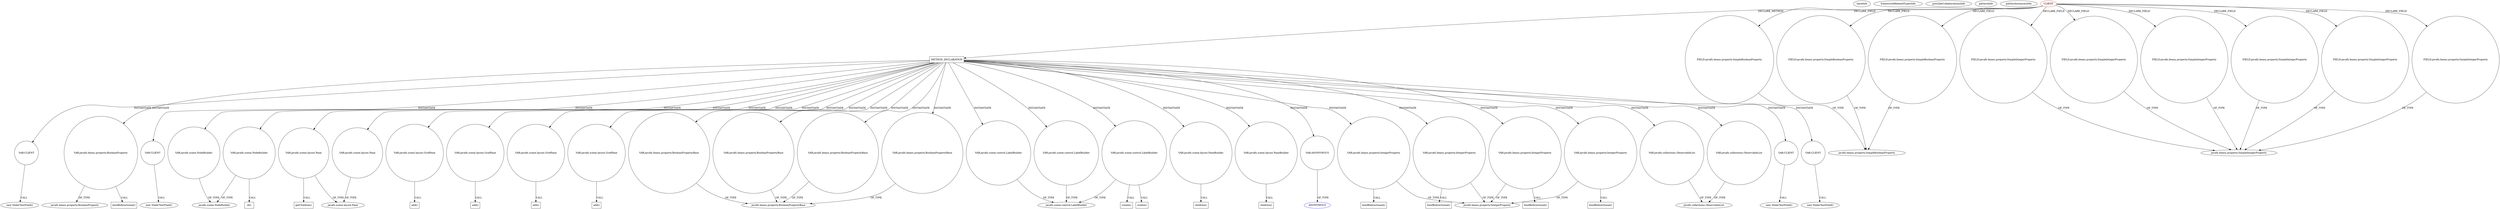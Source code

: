 digraph {
baseInfo[graphId=2583,category="pattern",isAnonymous=false,possibleRelation=false]
frameworkRelatedTypesInfo[]
possibleCollaborationsInfo[]
patternInfo[frequency=2.0,patternRootClient=0]
patternInstancesInfo[0="SaiPradeepDandem-javafx2-gradient-builder~/SaiPradeepDandem-javafx2-gradient-builder/javafx2-gradient-builder-master/src/main/java/com/javafx/gradientbuilder/application/RadialSettingsLayout.java~RadialSettingsLayout~1170",1="SaiPradeepDandem-javafx2-gradient-builder~/SaiPradeepDandem-javafx2-gradient-builder/javafx2-gradient-builder-master/src/main/java/com/javafx/gradientbuilder/application/LinearSettingsLayout.java~LinearSettingsLayout~1172"]
455[label="new SliderTextField()",vertexType="CONSTRUCTOR_CALL",isFrameworkType=false]
456[label="VAR:CLIENT",vertexType="VARIABLE_EXPRESION",isFrameworkType=false,shape=circle]
317[label="METHOD_DECLARATION",vertexType="CLIENT_METHOD_DECLARATION",isFrameworkType=false,shape=box]
0[label="CLIENT",vertexType="ROOT_CLIENT_CLASS_DECLARATION",isFrameworkType=false,color=red]
353[label="VAR:javafx.scene.NodeBuilder",vertexType="VARIABLE_EXPRESION",isFrameworkType=false,shape=circle]
338[label="VAR:javafx.scene.NodeBuilder",vertexType="VARIABLE_EXPRESION",isFrameworkType=false,shape=circle]
556[label="VAR:javafx.scene.layout.Pane",vertexType="VARIABLE_EXPRESION",isFrameworkType=false,shape=circle]
475[label="VAR:javafx.scene.layout.Pane",vertexType="VARIABLE_EXPRESION",isFrameworkType=false,shape=circle]
390[label="VAR:javafx.scene.layout.GridPane",vertexType="VARIABLE_EXPRESION",isFrameworkType=false,shape=circle]
584[label="VAR:javafx.scene.layout.GridPane",vertexType="VARIABLE_EXPRESION",isFrameworkType=false,shape=circle]
399[label="VAR:javafx.scene.layout.GridPane",vertexType="VARIABLE_EXPRESION",isFrameworkType=false,shape=circle]
393[label="VAR:javafx.scene.layout.GridPane",vertexType="VARIABLE_EXPRESION",isFrameworkType=false,shape=circle]
458[label="VAR:javafx.beans.property.BooleanPropertyBase",vertexType="VARIABLE_EXPRESION",isFrameworkType=false,shape=circle]
514[label="VAR:javafx.beans.property.BooleanPropertyBase",vertexType="VARIABLE_EXPRESION",isFrameworkType=false,shape=circle]
539[label="VAR:javafx.beans.property.BooleanPropertyBase",vertexType="VARIABLE_EXPRESION",isFrameworkType=false,shape=circle]
433[label="VAR:javafx.beans.property.BooleanPropertyBase",vertexType="VARIABLE_EXPRESION",isFrameworkType=false,shape=circle]
20[label="FIELD:javafx.beans.property.SimpleBooleanProperty",vertexType="FIELD_DECLARATION",isFrameworkType=false,shape=circle]
18[label="FIELD:javafx.beans.property.SimpleBooleanProperty",vertexType="FIELD_DECLARATION",isFrameworkType=false,shape=circle]
22[label="FIELD:javafx.beans.property.SimpleBooleanProperty",vertexType="FIELD_DECLARATION",isFrameworkType=false,shape=circle]
525[label="VAR:javafx.scene.control.LabelBuilder",vertexType="VARIABLE_EXPRESION",isFrameworkType=false,shape=circle]
426[label="VAR:javafx.scene.control.LabelBuilder",vertexType="VARIABLE_EXPRESION",isFrameworkType=false,shape=circle]
444[label="VAR:javafx.scene.control.LabelBuilder",vertexType="VARIABLE_EXPRESION",isFrameworkType=false,shape=circle]
585[label="add()",vertexType="INSIDE_CALL",isFrameworkType=false,shape=box]
391[label="add()",vertexType="INSIDE_CALL",isFrameworkType=false,shape=box]
400[label="add()",vertexType="INSIDE_CALL",isFrameworkType=false,shape=box]
394[label="add()",vertexType="INSIDE_CALL",isFrameworkType=false,shape=box]
573[label="VAR:javafx.scene.layout.PaneBuilder",vertexType="VARIABLE_EXPRESION",isFrameworkType=false,shape=circle]
574[label="children()",vertexType="INSIDE_CALL",isFrameworkType=false,shape=box]
562[label="VAR:javafx.scene.layout.PaneBuilder",vertexType="VARIABLE_EXPRESION",isFrameworkType=false,shape=circle]
563[label="children()",vertexType="INSIDE_CALL",isFrameworkType=false,shape=box]
387[label="VAR:ANONYMOUS",vertexType="VARIABLE_EXPRESION",isFrameworkType=false,shape=circle]
90[label="javafx.scene.NodeBuilder",vertexType="FRAMEWORK_CLASS_TYPE",isFrameworkType=false]
123[label="javafx.scene.layout.Pane",vertexType="FRAMEWORK_CLASS_TYPE",isFrameworkType=false]
354[label="id()",vertexType="INSIDE_CALL",isFrameworkType=false,shape=box]
466[label="VAR:javafx.beans.property.IntegerProperty",vertexType="VARIABLE_EXPRESION",isFrameworkType=false,shape=circle]
443[label="javafx.beans.property.IntegerProperty",vertexType="FRAMEWORK_CLASS_TYPE",isFrameworkType=false]
467[label="bindBidirectional()",vertexType="INSIDE_CALL",isFrameworkType=false,shape=box]
522[label="VAR:javafx.beans.property.IntegerProperty",vertexType="VARIABLE_EXPRESION",isFrameworkType=false,shape=circle]
523[label="bindBidirectional()",vertexType="INSIDE_CALL",isFrameworkType=false,shape=box]
547[label="VAR:javafx.beans.property.IntegerProperty",vertexType="VARIABLE_EXPRESION",isFrameworkType=false,shape=circle]
548[label="bindBidirectional()",vertexType="INSIDE_CALL",isFrameworkType=false,shape=box]
441[label="VAR:javafx.beans.property.IntegerProperty",vertexType="VARIABLE_EXPRESION",isFrameworkType=false,shape=circle]
442[label="bindBidirectional()",vertexType="INSIDE_CALL",isFrameworkType=false,shape=box]
472[label="VAR:javafx.collections.ObservableList",vertexType="VARIABLE_EXPRESION",isFrameworkType=false,shape=circle]
553[label="VAR:javafx.collections.ObservableList",vertexType="VARIABLE_EXPRESION",isFrameworkType=false,shape=circle]
40[label="FIELD:javafx.beans.property.SimpleIntegerProperty",vertexType="FIELD_DECLARATION",isFrameworkType=false,shape=circle]
38[label="FIELD:javafx.beans.property.SimpleIntegerProperty",vertexType="FIELD_DECLARATION",isFrameworkType=false,shape=circle]
10[label="FIELD:javafx.beans.property.SimpleIntegerProperty",vertexType="FIELD_DECLARATION",isFrameworkType=false,shape=circle]
14[label="FIELD:javafx.beans.property.SimpleIntegerProperty",vertexType="FIELD_DECLARATION",isFrameworkType=false,shape=circle]
12[label="FIELD:javafx.beans.property.SimpleIntegerProperty",vertexType="FIELD_DECLARATION",isFrameworkType=false,shape=circle]
8[label="FIELD:javafx.beans.property.SimpleIntegerProperty",vertexType="FIELD_DECLARATION",isFrameworkType=false,shape=circle]
147[label="javafx.beans.property.BooleanPropertyBase",vertexType="FRAMEWORK_CLASS_TYPE",isFrameworkType=false]
19[label="javafx.beans.property.SimpleBooleanProperty",vertexType="FRAMEWORK_CLASS_TYPE",isFrameworkType=false]
388[label="ANONYMOUS",vertexType="REFERENCE_ANONYMOUS_DECLARATION",isFrameworkType=false,color=blue]
87[label="javafx.scene.control.LabelBuilder",vertexType="FRAMEWORK_CLASS_TYPE",isFrameworkType=false]
430[label="VAR:CLIENT",vertexType="VARIABLE_EXPRESION",isFrameworkType=false,shape=circle]
512[label="VAR:CLIENT",vertexType="VARIABLE_EXPRESION",isFrameworkType=false,shape=circle]
537[label="VAR:CLIENT",vertexType="VARIABLE_EXPRESION",isFrameworkType=false,shape=circle]
120[label="javafx.collections.ObservableList",vertexType="FRAMEWORK_INTERFACE_TYPE",isFrameworkType=false]
9[label="javafx.beans.property.SimpleIntegerProperty",vertexType="FRAMEWORK_CLASS_TYPE",isFrameworkType=false]
536[label="new SliderTextField()",vertexType="CONSTRUCTOR_CALL",isFrameworkType=false]
429[label="new SliderTextField()",vertexType="CONSTRUCTOR_CALL",isFrameworkType=false]
511[label="new SliderTextField()",vertexType="CONSTRUCTOR_CALL",isFrameworkType=false]
535[label="create()",vertexType="INSIDE_CALL",isFrameworkType=false,shape=box]
321[label="VAR:javafx.beans.property.BooleanProperty",vertexType="VARIABLE_EXPRESION",isFrameworkType=false,shape=circle]
322[label="bindBidirectional()",vertexType="INSIDE_CALL",isFrameworkType=false,shape=box]
175[label="javafx.beans.property.BooleanProperty",vertexType="FRAMEWORK_CLASS_TYPE",isFrameworkType=false]
510[label="create()",vertexType="INSIDE_CALL",isFrameworkType=false,shape=box]
476[label="getChildren()",vertexType="INSIDE_CALL",isFrameworkType=false,shape=box]
0->14[label="DECLARE_FIELD"]
514->147[label="OF_TYPE"]
0->22[label="DECLARE_FIELD"]
547->443[label="OF_TYPE"]
317->522[label="INSTANTIATE"]
317->466[label="INSTANTIATE"]
22->19[label="OF_TYPE"]
441->443[label="OF_TYPE"]
321->175[label="OF_TYPE"]
393->394[label="CALL"]
390->391[label="CALL"]
317->537[label="INSTANTIATE"]
537->536[label="CALL"]
522->523[label="CALL"]
317->441[label="INSTANTIATE"]
317->458[label="INSTANTIATE"]
317->426[label="INSTANTIATE"]
317->393[label="INSTANTIATE"]
38->9[label="OF_TYPE"]
10->9[label="OF_TYPE"]
0->20[label="DECLARE_FIELD"]
426->535[label="CALL"]
317->475[label="INSTANTIATE"]
472->120[label="OF_TYPE"]
0->317[label="DECLARE_METHOD"]
475->476[label="CALL"]
444->87[label="OF_TYPE"]
573->574[label="CALL"]
0->10[label="DECLARE_FIELD"]
475->123[label="OF_TYPE"]
317->472[label="INSTANTIATE"]
353->354[label="CALL"]
0->40[label="DECLARE_FIELD"]
584->585[label="CALL"]
317->514[label="INSTANTIATE"]
40->9[label="OF_TYPE"]
317->430[label="INSTANTIATE"]
458->147[label="OF_TYPE"]
317->553[label="INSTANTIATE"]
321->322[label="CALL"]
317->390[label="INSTANTIATE"]
553->120[label="OF_TYPE"]
0->18[label="DECLARE_FIELD"]
317->399[label="INSTANTIATE"]
317->456[label="INSTANTIATE"]
539->147[label="OF_TYPE"]
0->8[label="DECLARE_FIELD"]
338->90[label="OF_TYPE"]
522->443[label="OF_TYPE"]
317->353[label="INSTANTIATE"]
12->9[label="OF_TYPE"]
0->12[label="DECLARE_FIELD"]
426->510[label="CALL"]
441->442[label="CALL"]
525->87[label="OF_TYPE"]
317->512[label="INSTANTIATE"]
317->562[label="INSTANTIATE"]
18->19[label="OF_TYPE"]
317->338[label="INSTANTIATE"]
317->387[label="INSTANTIATE"]
317->556[label="INSTANTIATE"]
317->444[label="INSTANTIATE"]
14->9[label="OF_TYPE"]
8->9[label="OF_TYPE"]
20->19[label="OF_TYPE"]
562->563[label="CALL"]
387->388[label="OF_TYPE"]
317->525[label="INSTANTIATE"]
317->547[label="INSTANTIATE"]
317->573[label="INSTANTIATE"]
466->443[label="OF_TYPE"]
456->455[label="CALL"]
317->321[label="INSTANTIATE"]
0->38[label="DECLARE_FIELD"]
317->584[label="INSTANTIATE"]
433->147[label="OF_TYPE"]
556->123[label="OF_TYPE"]
399->400[label="CALL"]
426->87[label="OF_TYPE"]
430->429[label="CALL"]
547->548[label="CALL"]
466->467[label="CALL"]
353->90[label="OF_TYPE"]
512->511[label="CALL"]
317->539[label="INSTANTIATE"]
317->433[label="INSTANTIATE"]
}
